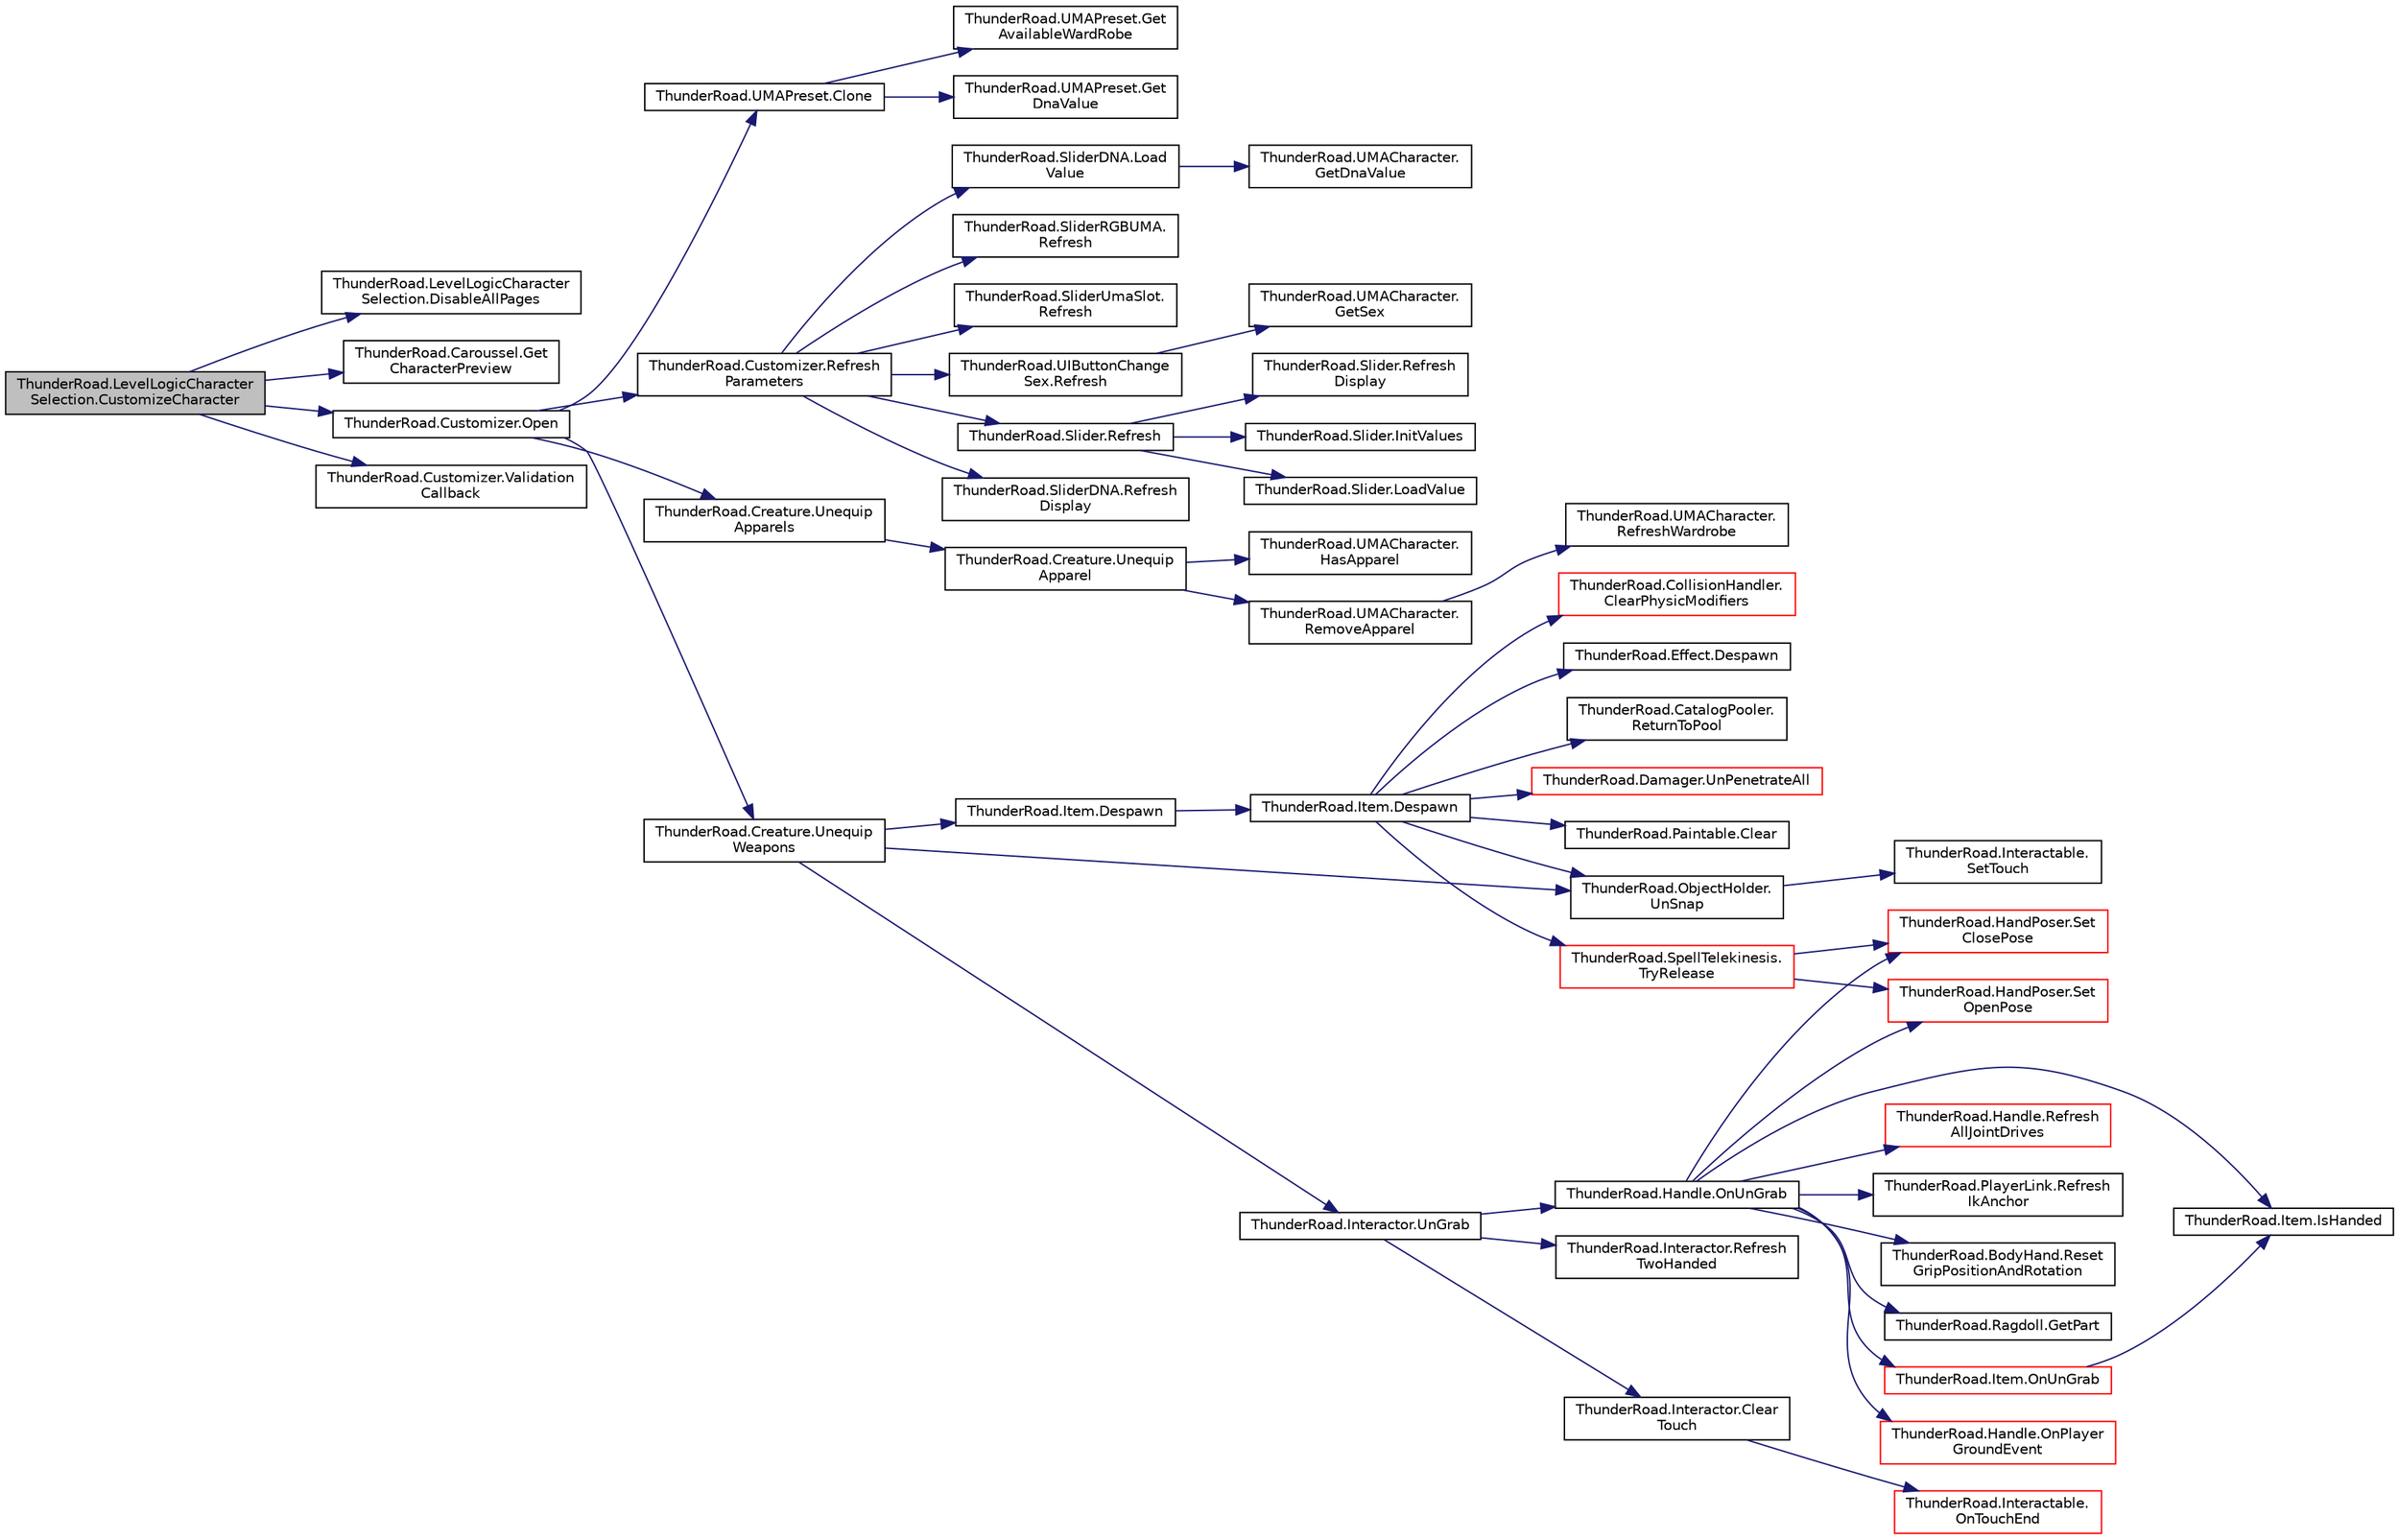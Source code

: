digraph "ThunderRoad.LevelLogicCharacterSelection.CustomizeCharacter"
{
 // LATEX_PDF_SIZE
  edge [fontname="Helvetica",fontsize="10",labelfontname="Helvetica",labelfontsize="10"];
  node [fontname="Helvetica",fontsize="10",shape=record];
  rankdir="LR";
  Node1 [label="ThunderRoad.LevelLogicCharacter\lSelection.CustomizeCharacter",height=0.2,width=0.4,color="black", fillcolor="grey75", style="filled", fontcolor="black",tooltip="Customizes the character."];
  Node1 -> Node2 [color="midnightblue",fontsize="10",style="solid",fontname="Helvetica"];
  Node2 [label="ThunderRoad.LevelLogicCharacter\lSelection.DisableAllPages",height=0.2,width=0.4,color="black", fillcolor="white", style="filled",URL="$class_thunder_road_1_1_level_logic_character_selection.html#a2b1a1e13f2f5c14c6805cbb5c0e98661",tooltip="Disables all pages."];
  Node1 -> Node3 [color="midnightblue",fontsize="10",style="solid",fontname="Helvetica"];
  Node3 [label="ThunderRoad.Caroussel.Get\lCharacterPreview",height=0.2,width=0.4,color="black", fillcolor="white", style="filled",URL="$class_thunder_road_1_1_caroussel.html#ad7c15c150e58867fee8aca664214a580",tooltip="Gets the character preview."];
  Node1 -> Node4 [color="midnightblue",fontsize="10",style="solid",fontname="Helvetica"];
  Node4 [label="ThunderRoad.Customizer.Open",height=0.2,width=0.4,color="black", fillcolor="white", style="filled",URL="$class_thunder_road_1_1_customizer.html#a053675e61b3183f8bb4ad73b21817ae4",tooltip="Opens the specified creature."];
  Node4 -> Node5 [color="midnightblue",fontsize="10",style="solid",fontname="Helvetica"];
  Node5 [label="ThunderRoad.UMAPreset.Clone",height=0.2,width=0.4,color="black", fillcolor="white", style="filled",URL="$class_thunder_road_1_1_u_m_a_preset.html#a7c848abb747d4e0dc361485947904957",tooltip="Clones this instance."];
  Node5 -> Node6 [color="midnightblue",fontsize="10",style="solid",fontname="Helvetica"];
  Node6 [label="ThunderRoad.UMAPreset.Get\lAvailableWardRobe",height=0.2,width=0.4,color="black", fillcolor="white", style="filled",URL="$class_thunder_road_1_1_u_m_a_preset.html#ab22ab3e1d99809ed7cab7f7489434e16",tooltip="Gets the available ward robe."];
  Node5 -> Node7 [color="midnightblue",fontsize="10",style="solid",fontname="Helvetica"];
  Node7 [label="ThunderRoad.UMAPreset.Get\lDnaValue",height=0.2,width=0.4,color="black", fillcolor="white", style="filled",URL="$class_thunder_road_1_1_u_m_a_preset.html#acedceb3c36f3843136079ed694e35fae",tooltip="Gets the dna value."];
  Node4 -> Node8 [color="midnightblue",fontsize="10",style="solid",fontname="Helvetica"];
  Node8 [label="ThunderRoad.Customizer.Refresh\lParameters",height=0.2,width=0.4,color="black", fillcolor="white", style="filled",URL="$class_thunder_road_1_1_customizer.html#a4904762745723400dde55962e041b2eb",tooltip="Refreshes the parameters."];
  Node8 -> Node9 [color="midnightblue",fontsize="10",style="solid",fontname="Helvetica"];
  Node9 [label="ThunderRoad.SliderDNA.Load\lValue",height=0.2,width=0.4,color="black", fillcolor="white", style="filled",URL="$class_thunder_road_1_1_slider_d_n_a.html#a2c5a581611d21cda2d4067c2d2932442",tooltip="Loads the value."];
  Node9 -> Node10 [color="midnightblue",fontsize="10",style="solid",fontname="Helvetica"];
  Node10 [label="ThunderRoad.UMACharacter.\lGetDnaValue",height=0.2,width=0.4,color="black", fillcolor="white", style="filled",URL="$class_thunder_road_1_1_u_m_a_character.html#a4284c73bd190fc2a69c237cb3fc671e1",tooltip=" "];
  Node8 -> Node11 [color="midnightblue",fontsize="10",style="solid",fontname="Helvetica"];
  Node11 [label="ThunderRoad.SliderRGBUMA.\lRefresh",height=0.2,width=0.4,color="black", fillcolor="white", style="filled",URL="$class_thunder_road_1_1_slider_r_g_b_u_m_a.html#a63c399c8a7f44375e6c33926e3c39a6e",tooltip="Refreshes this instance."];
  Node8 -> Node12 [color="midnightblue",fontsize="10",style="solid",fontname="Helvetica"];
  Node12 [label="ThunderRoad.SliderUmaSlot.\lRefresh",height=0.2,width=0.4,color="black", fillcolor="white", style="filled",URL="$class_thunder_road_1_1_slider_uma_slot.html#a25e52ac92b59431cc5fac75a2e5873af",tooltip="Refreshes this instance."];
  Node8 -> Node13 [color="midnightblue",fontsize="10",style="solid",fontname="Helvetica"];
  Node13 [label="ThunderRoad.UIButtonChange\lSex.Refresh",height=0.2,width=0.4,color="black", fillcolor="white", style="filled",URL="$class_thunder_road_1_1_u_i_button_change_sex.html#a958dd0cd9668acd5d15b5d4e6b34f24a",tooltip="Refreshes this instance."];
  Node13 -> Node14 [color="midnightblue",fontsize="10",style="solid",fontname="Helvetica"];
  Node14 [label="ThunderRoad.UMACharacter.\lGetSex",height=0.2,width=0.4,color="black", fillcolor="white", style="filled",URL="$class_thunder_road_1_1_u_m_a_character.html#ae5cd985fd2dcbc70ec4da1f778e4c16d",tooltip="Gets the sex."];
  Node8 -> Node15 [color="midnightblue",fontsize="10",style="solid",fontname="Helvetica"];
  Node15 [label="ThunderRoad.Slider.Refresh",height=0.2,width=0.4,color="black", fillcolor="white", style="filled",URL="$class_thunder_road_1_1_slider.html#aace149b8f0acab1eafba282b8f4afc60",tooltip=" "];
  Node15 -> Node16 [color="midnightblue",fontsize="10",style="solid",fontname="Helvetica"];
  Node16 [label="ThunderRoad.Slider.InitValues",height=0.2,width=0.4,color="black", fillcolor="white", style="filled",URL="$class_thunder_road_1_1_slider.html#a575dc44f230280a5d9a7f62785be3b90",tooltip=" "];
  Node15 -> Node17 [color="midnightblue",fontsize="10",style="solid",fontname="Helvetica"];
  Node17 [label="ThunderRoad.Slider.LoadValue",height=0.2,width=0.4,color="black", fillcolor="white", style="filled",URL="$class_thunder_road_1_1_slider.html#a6739803e926224f6c3501f338eec3a9f",tooltip=" "];
  Node15 -> Node18 [color="midnightblue",fontsize="10",style="solid",fontname="Helvetica"];
  Node18 [label="ThunderRoad.Slider.Refresh\lDisplay",height=0.2,width=0.4,color="black", fillcolor="white", style="filled",URL="$class_thunder_road_1_1_slider.html#a7c2507bd5457f05e58883d5e8093435c",tooltip=" "];
  Node8 -> Node19 [color="midnightblue",fontsize="10",style="solid",fontname="Helvetica"];
  Node19 [label="ThunderRoad.SliderDNA.Refresh\lDisplay",height=0.2,width=0.4,color="black", fillcolor="white", style="filled",URL="$class_thunder_road_1_1_slider_d_n_a.html#a8034c49b1b30c664e8a6224c93e3cb60",tooltip="Refreshes the display."];
  Node4 -> Node20 [color="midnightblue",fontsize="10",style="solid",fontname="Helvetica"];
  Node20 [label="ThunderRoad.Creature.Unequip\lApparels",height=0.2,width=0.4,color="black", fillcolor="white", style="filled",URL="$class_thunder_road_1_1_creature.html#a92974b2a77d1cd10e098de6e74c1baae",tooltip="Unequips the apparels."];
  Node20 -> Node21 [color="midnightblue",fontsize="10",style="solid",fontname="Helvetica"];
  Node21 [label="ThunderRoad.Creature.Unequip\lApparel",height=0.2,width=0.4,color="black", fillcolor="white", style="filled",URL="$class_thunder_road_1_1_creature.html#a917f21e3a2bdbf61a1daef1fed6199d2",tooltip="Unequips the apparel."];
  Node21 -> Node22 [color="midnightblue",fontsize="10",style="solid",fontname="Helvetica"];
  Node22 [label="ThunderRoad.UMACharacter.\lHasApparel",height=0.2,width=0.4,color="black", fillcolor="white", style="filled",URL="$class_thunder_road_1_1_u_m_a_character.html#ac7bc6fe76fe3cbe32c5220d3d5ca7af7",tooltip="Determines whether the specified slot name has apparel."];
  Node21 -> Node23 [color="midnightblue",fontsize="10",style="solid",fontname="Helvetica"];
  Node23 [label="ThunderRoad.UMACharacter.\lRemoveApparel",height=0.2,width=0.4,color="black", fillcolor="white", style="filled",URL="$class_thunder_road_1_1_u_m_a_character.html#ab0e1d608691082ac0a873c8bfecae829",tooltip="Removes the apparel."];
  Node23 -> Node24 [color="midnightblue",fontsize="10",style="solid",fontname="Helvetica"];
  Node24 [label="ThunderRoad.UMACharacter.\lRefreshWardrobe",height=0.2,width=0.4,color="black", fillcolor="white", style="filled",URL="$class_thunder_road_1_1_u_m_a_character.html#ab462342f308553a83729f655a0c90f75",tooltip="Refreshes the wardrobe."];
  Node4 -> Node25 [color="midnightblue",fontsize="10",style="solid",fontname="Helvetica"];
  Node25 [label="ThunderRoad.Creature.Unequip\lWeapons",height=0.2,width=0.4,color="black", fillcolor="white", style="filled",URL="$class_thunder_road_1_1_creature.html#a26d0fbb655182d75c8e369057ab5e85d",tooltip="Unequips the weapons."];
  Node25 -> Node26 [color="midnightblue",fontsize="10",style="solid",fontname="Helvetica"];
  Node26 [label="ThunderRoad.Item.Despawn",height=0.2,width=0.4,color="black", fillcolor="white", style="filled",URL="$class_thunder_road_1_1_item.html#a6bc9fe525c3098357fb3064477cd5d25",tooltip="Despawns the specified delay."];
  Node26 -> Node27 [color="midnightblue",fontsize="10",style="solid",fontname="Helvetica"];
  Node27 [label="ThunderRoad.Item.Despawn",height=0.2,width=0.4,color="black", fillcolor="white", style="filled",URL="$class_thunder_road_1_1_item.html#a6abf7a0bc00f7af7637d9e998bc6b64e",tooltip="Despawns this instance."];
  Node27 -> Node28 [color="midnightblue",fontsize="10",style="solid",fontname="Helvetica"];
  Node28 [label="ThunderRoad.Paintable.Clear",height=0.2,width=0.4,color="black", fillcolor="white", style="filled",URL="$class_thunder_road_1_1_paintable.html#ac8d5a04bf9e92485c895110b2d15a317",tooltip="Clears this instance."];
  Node27 -> Node29 [color="midnightblue",fontsize="10",style="solid",fontname="Helvetica"];
  Node29 [label="ThunderRoad.CollisionHandler.\lClearPhysicModifiers",height=0.2,width=0.4,color="red", fillcolor="white", style="filled",URL="$class_thunder_road_1_1_collision_handler.html#aad7c842f675bc850a9fab4be9bc42aae",tooltip="Clears the physic modifiers."];
  Node27 -> Node31 [color="midnightblue",fontsize="10",style="solid",fontname="Helvetica"];
  Node31 [label="ThunderRoad.Effect.Despawn",height=0.2,width=0.4,color="black", fillcolor="white", style="filled",URL="$class_thunder_road_1_1_effect.html#ac6e493020ac6c4135aeae266f8004594",tooltip="Despawns this instance."];
  Node27 -> Node32 [color="midnightblue",fontsize="10",style="solid",fontname="Helvetica"];
  Node32 [label="ThunderRoad.CatalogPooler.\lReturnToPool",height=0.2,width=0.4,color="black", fillcolor="white", style="filled",URL="$class_thunder_road_1_1_catalog_pooler.html#abd332139fb6f6805b5e1f900ebb2b050",tooltip="Returns to pool."];
  Node27 -> Node33 [color="midnightblue",fontsize="10",style="solid",fontname="Helvetica"];
  Node33 [label="ThunderRoad.SpellTelekinesis.\lTryRelease",height=0.2,width=0.4,color="red", fillcolor="white", style="filled",URL="$class_thunder_road_1_1_spell_telekinesis.html#a7bdbcedcad4520550081bbe13f9d3105",tooltip="Tries the release."];
  Node33 -> Node50 [color="midnightblue",fontsize="10",style="solid",fontname="Helvetica"];
  Node50 [label="ThunderRoad.HandPoser.Set\lClosePose",height=0.2,width=0.4,color="red", fillcolor="white", style="filled",URL="$class_thunder_road_1_1_hand_poser.html#a343c75f2c13c6390f5dcb55278466712",tooltip="Sets the close pose."];
  Node33 -> Node62 [color="midnightblue",fontsize="10",style="solid",fontname="Helvetica"];
  Node62 [label="ThunderRoad.HandPoser.Set\lOpenPose",height=0.2,width=0.4,color="red", fillcolor="white", style="filled",URL="$class_thunder_road_1_1_hand_poser.html#a3e6c4ca79e2e57ad1824711223f52c99",tooltip="Sets the open pose."];
  Node27 -> Node70 [color="midnightblue",fontsize="10",style="solid",fontname="Helvetica"];
  Node70 [label="ThunderRoad.Damager.UnPenetrateAll",height=0.2,width=0.4,color="red", fillcolor="white", style="filled",URL="$class_thunder_road_1_1_damager.html#a528d5f921eb60bf5695fe265e5223702",tooltip="Uns the penetrate all."];
  Node27 -> Node74 [color="midnightblue",fontsize="10",style="solid",fontname="Helvetica"];
  Node74 [label="ThunderRoad.ObjectHolder.\lUnSnap",height=0.2,width=0.4,color="black", fillcolor="white", style="filled",URL="$class_thunder_road_1_1_object_holder.html#aba8506d2ba878d1dee5e17d7c9738a41",tooltip="Uns the snap."];
  Node74 -> Node75 [color="midnightblue",fontsize="10",style="solid",fontname="Helvetica"];
  Node75 [label="ThunderRoad.Interactable.\lSetTouch",height=0.2,width=0.4,color="black", fillcolor="white", style="filled",URL="$class_thunder_road_1_1_interactable.html#a050a5fc51f8a10b6d1743c45f4de908a",tooltip="Sets the touch."];
  Node25 -> Node76 [color="midnightblue",fontsize="10",style="solid",fontname="Helvetica"];
  Node76 [label="ThunderRoad.Interactor.UnGrab",height=0.2,width=0.4,color="black", fillcolor="white", style="filled",URL="$class_thunder_road_1_1_interactor.html#aac5f1c05c892d8f18262b910ba75c8ae",tooltip="Uns the grab."];
  Node76 -> Node77 [color="midnightblue",fontsize="10",style="solid",fontname="Helvetica"];
  Node77 [label="ThunderRoad.Interactor.Clear\lTouch",height=0.2,width=0.4,color="black", fillcolor="white", style="filled",URL="$class_thunder_road_1_1_interactor.html#a32bff7045c10e93443547097126de42e",tooltip="Clears the touch."];
  Node77 -> Node78 [color="midnightblue",fontsize="10",style="solid",fontname="Helvetica"];
  Node78 [label="ThunderRoad.Interactable.\lOnTouchEnd",height=0.2,width=0.4,color="red", fillcolor="white", style="filled",URL="$class_thunder_road_1_1_interactable.html#a33c2f46971a169e09a6430afeee14039",tooltip="Called when [touch end]."];
  Node76 -> Node85 [color="midnightblue",fontsize="10",style="solid",fontname="Helvetica"];
  Node85 [label="ThunderRoad.Handle.OnUnGrab",height=0.2,width=0.4,color="black", fillcolor="white", style="filled",URL="$class_thunder_road_1_1_handle.html#a75074ab7acb56294512dada6437cd799",tooltip="Called when [un grab]."];
  Node85 -> Node86 [color="midnightblue",fontsize="10",style="solid",fontname="Helvetica"];
  Node86 [label="ThunderRoad.Ragdoll.GetPart",height=0.2,width=0.4,color="black", fillcolor="white", style="filled",URL="$class_thunder_road_1_1_ragdoll.html#a63bb50459ca0652451c1aef3fc8155cb",tooltip="Gets the part."];
  Node85 -> Node87 [color="midnightblue",fontsize="10",style="solid",fontname="Helvetica"];
  Node87 [label="ThunderRoad.Item.IsHanded",height=0.2,width=0.4,color="black", fillcolor="white", style="filled",URL="$class_thunder_road_1_1_item.html#a3f6db977accd385918e6ac7b140e9872",tooltip="Determines whether the specified side is handed."];
  Node85 -> Node88 [color="midnightblue",fontsize="10",style="solid",fontname="Helvetica"];
  Node88 [label="ThunderRoad.Handle.OnPlayer\lGroundEvent",height=0.2,width=0.4,color="red", fillcolor="white", style="filled",URL="$class_thunder_road_1_1_handle.html#ae62c5fccfe4c2ce3a50f2e9d21963572",tooltip="Called when [player ground event]."];
  Node85 -> Node96 [color="midnightblue",fontsize="10",style="solid",fontname="Helvetica"];
  Node96 [label="ThunderRoad.Item.OnUnGrab",height=0.2,width=0.4,color="red", fillcolor="white", style="filled",URL="$class_thunder_road_1_1_item.html#a00f67a71073d5a4877cebb2ab84ee65a",tooltip="Called when [un grab]."];
  Node96 -> Node87 [color="midnightblue",fontsize="10",style="solid",fontname="Helvetica"];
  Node85 -> Node103 [color="midnightblue",fontsize="10",style="solid",fontname="Helvetica"];
  Node103 [label="ThunderRoad.Handle.Refresh\lAllJointDrives",height=0.2,width=0.4,color="red", fillcolor="white", style="filled",URL="$class_thunder_road_1_1_handle.html#ad1621fdf3dc9cf924f766dc222cab556",tooltip="Refreshes all joint drives."];
  Node85 -> Node104 [color="midnightblue",fontsize="10",style="solid",fontname="Helvetica"];
  Node104 [label="ThunderRoad.PlayerLink.Refresh\lIkAnchor",height=0.2,width=0.4,color="black", fillcolor="white", style="filled",URL="$class_thunder_road_1_1_player_link.html#ace8e9c4b3db1a9140f273fb5d97a8ac8",tooltip="Refreshes the ik anchor."];
  Node85 -> Node105 [color="midnightblue",fontsize="10",style="solid",fontname="Helvetica"];
  Node105 [label="ThunderRoad.BodyHand.Reset\lGripPositionAndRotation",height=0.2,width=0.4,color="black", fillcolor="white", style="filled",URL="$class_thunder_road_1_1_body_hand.html#a4d85635b5cda5094b32af5a363686c0b",tooltip="Resets the grip position and rotation."];
  Node85 -> Node50 [color="midnightblue",fontsize="10",style="solid",fontname="Helvetica"];
  Node85 -> Node62 [color="midnightblue",fontsize="10",style="solid",fontname="Helvetica"];
  Node76 -> Node106 [color="midnightblue",fontsize="10",style="solid",fontname="Helvetica"];
  Node106 [label="ThunderRoad.Interactor.Refresh\lTwoHanded",height=0.2,width=0.4,color="black", fillcolor="white", style="filled",URL="$class_thunder_road_1_1_interactor.html#ac449186e620c7fef417dc1cad4abaf32",tooltip="Refreshes the two handed."];
  Node25 -> Node74 [color="midnightblue",fontsize="10",style="solid",fontname="Helvetica"];
  Node1 -> Node107 [color="midnightblue",fontsize="10",style="solid",fontname="Helvetica"];
  Node107 [label="ThunderRoad.Customizer.Validation\lCallback",height=0.2,width=0.4,color="black", fillcolor="white", style="filled",URL="$class_thunder_road_1_1_customizer.html#a990852e38c3528f0f3911d451588bea5",tooltip="Delegate ValidationCallback"];
}
